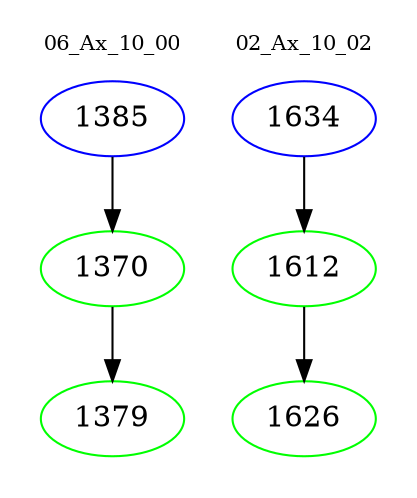 digraph{
subgraph cluster_0 {
color = white
label = "06_Ax_10_00";
fontsize=10;
T0_1385 [label="1385", color="blue"]
T0_1385 -> T0_1370 [color="black"]
T0_1370 [label="1370", color="green"]
T0_1370 -> T0_1379 [color="black"]
T0_1379 [label="1379", color="green"]
}
subgraph cluster_1 {
color = white
label = "02_Ax_10_02";
fontsize=10;
T1_1634 [label="1634", color="blue"]
T1_1634 -> T1_1612 [color="black"]
T1_1612 [label="1612", color="green"]
T1_1612 -> T1_1626 [color="black"]
T1_1626 [label="1626", color="green"]
}
}
